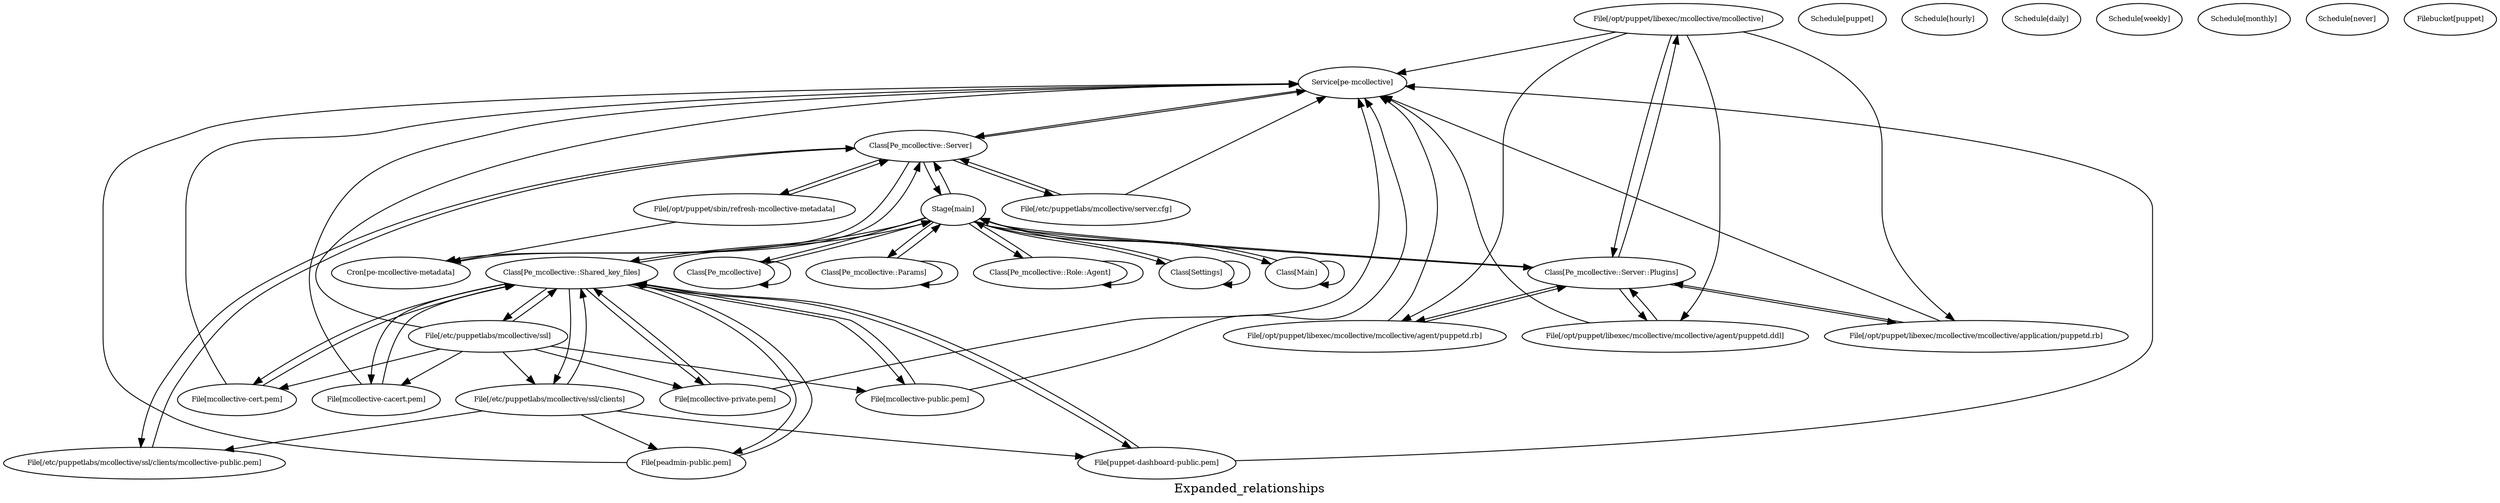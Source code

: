 digraph Expanded_relationships {
    label = "Expanded_relationships"
    "File[/opt/puppet/libexec/mcollective/mcollective]" [
        fontsize = 8,
        label = "File[/opt/puppet/libexec/mcollective/mcollective]"
    ]

    "Service[pe-mcollective]" [
        fontsize = 8,
        label = "Service[pe-mcollective]"
    ]

    "File[/opt/puppet/libexec/mcollective/mcollective/agent/puppetd.rb]" [
        fontsize = 8,
        label = "File[/opt/puppet/libexec/mcollective/mcollective/agent/puppetd.rb]"
    ]

    "File[/opt/puppet/libexec/mcollective/mcollective/agent/puppetd.ddl]" [
        fontsize = 8,
        label = "File[/opt/puppet/libexec/mcollective/mcollective/agent/puppetd.ddl]"
    ]

    "File[/opt/puppet/libexec/mcollective/mcollective/application/puppetd.rb]" [
        fontsize = 8,
        label = "File[/opt/puppet/libexec/mcollective/mcollective/application/puppetd.rb]"
    ]

    "File[/etc/puppetlabs/mcollective/ssl]" [
        fontsize = 8,
        label = "File[/etc/puppetlabs/mcollective/ssl]"
    ]

    "File[/etc/puppetlabs/mcollective/ssl/clients]" [
        fontsize = 8,
        label = "File[/etc/puppetlabs/mcollective/ssl/clients]"
    ]

    "File[mcollective-public.pem]" [
        fontsize = 8,
        label = "File[mcollective-public.pem]"
    ]

    "File[mcollective-private.pem]" [
        fontsize = 8,
        label = "File[mcollective-private.pem]"
    ]

    "File[mcollective-cert.pem]" [
        fontsize = 8,
        label = "File[mcollective-cert.pem]"
    ]

    "File[mcollective-cacert.pem]" [
        fontsize = 8,
        label = "File[mcollective-cacert.pem]"
    ]

    "File[peadmin-public.pem]" [
        fontsize = 8,
        label = "File[peadmin-public.pem]"
    ]

    "File[puppet-dashboard-public.pem]" [
        fontsize = 8,
        label = "File[puppet-dashboard-public.pem]"
    ]

    "File[/etc/puppetlabs/mcollective/ssl/clients/mcollective-public.pem]" [
        fontsize = 8,
        label = "File[/etc/puppetlabs/mcollective/ssl/clients/mcollective-public.pem]"
    ]

    "File[/etc/puppetlabs/mcollective/server.cfg]" [
        fontsize = 8,
        label = "File[/etc/puppetlabs/mcollective/server.cfg]"
    ]

    "File[/opt/puppet/sbin/refresh-mcollective-metadata]" [
        fontsize = 8,
        label = "File[/opt/puppet/sbin/refresh-mcollective-metadata]"
    ]

    "Cron[pe-mcollective-metadata]" [
        fontsize = 8,
        label = "Cron[pe-mcollective-metadata]"
    ]

    "Schedule[puppet]" [
        fontsize = 8,
        label = "Schedule[puppet]"
    ]

    "Schedule[hourly]" [
        fontsize = 8,
        label = "Schedule[hourly]"
    ]

    "Schedule[daily]" [
        fontsize = 8,
        label = "Schedule[daily]"
    ]

    "Schedule[weekly]" [
        fontsize = 8,
        label = "Schedule[weekly]"
    ]

    "Schedule[monthly]" [
        fontsize = 8,
        label = "Schedule[monthly]"
    ]

    "Schedule[never]" [
        fontsize = 8,
        label = "Schedule[never]"
    ]

    "Filebucket[puppet]" [
        fontsize = 8,
        label = "Filebucket[puppet]"
    ]

    "Stage[main]" [
        fontsize = 8,
        label = "Stage[main]"
    ]

    "Class[Settings]" [
        fontsize = 8,
        label = "Class[Settings]"
    ]

    "Class[Settings]" [
        fontsize = 8,
        label = "Class[Settings]"
    ]

    "Stage[main]" [
        fontsize = 8,
        label = "Stage[main]"
    ]

    "Class[Main]" [
        fontsize = 8,
        label = "Class[Main]"
    ]

    "Class[Main]" [
        fontsize = 8,
        label = "Class[Main]"
    ]

    "Class[Pe_mcollective]" [
        fontsize = 8,
        label = "Class[Pe_mcollective]"
    ]

    "Class[Pe_mcollective]" [
        fontsize = 8,
        label = "Class[Pe_mcollective]"
    ]

    "Class[Pe_mcollective::Params]" [
        fontsize = 8,
        label = "Class[Pe_mcollective::Params]"
    ]

    "Class[Pe_mcollective::Params]" [
        fontsize = 8,
        label = "Class[Pe_mcollective::Params]"
    ]

    "Class[Pe_mcollective::Role::Agent]" [
        fontsize = 8,
        label = "Class[Pe_mcollective::Role::Agent]"
    ]

    "Class[Pe_mcollective::Role::Agent]" [
        fontsize = 8,
        label = "Class[Pe_mcollective::Role::Agent]"
    ]

    "Class[Pe_mcollective::Server]" [
        fontsize = 8,
        label = "Class[Pe_mcollective::Server]"
    ]

    "Class[Pe_mcollective::Server]" [
        fontsize = 8,
        label = "Class[Pe_mcollective::Server]"
    ]

    "Class[Pe_mcollective::Server::Plugins]" [
        fontsize = 8,
        label = "Class[Pe_mcollective::Server::Plugins]"
    ]

    "Class[Pe_mcollective::Server::Plugins]" [
        fontsize = 8,
        label = "Class[Pe_mcollective::Server::Plugins]"
    ]

    "Class[Pe_mcollective::Shared_key_files]" [
        fontsize = 8,
        label = "Class[Pe_mcollective::Shared_key_files]"
    ]

    "Class[Pe_mcollective::Shared_key_files]" [
        fontsize = 8,
        label = "Class[Pe_mcollective::Shared_key_files]"
    ]

    "Class[Pe_mcollective::Server::Plugins]" -> "File[/opt/puppet/libexec/mcollective/mcollective]" [
        fontsize = 8
    ]

    "File[/opt/puppet/libexec/mcollective/mcollective]" -> "Service[pe-mcollective]" [
        fontsize = 8
    ]

    "File[/opt/puppet/libexec/mcollective/mcollective/agent/puppetd.rb]" -> "Service[pe-mcollective]" [
        fontsize = 8
    ]

    "File[/opt/puppet/libexec/mcollective/mcollective/agent/puppetd.ddl]" -> "Service[pe-mcollective]" [
        fontsize = 8
    ]

    "File[/opt/puppet/libexec/mcollective/mcollective/application/puppetd.rb]" -> "Service[pe-mcollective]" [
        fontsize = 8
    ]

    "File[/etc/puppetlabs/mcollective/ssl]" -> "Service[pe-mcollective]" [
        fontsize = 8
    ]

    "File[mcollective-public.pem]" -> "Service[pe-mcollective]" [
        fontsize = 8
    ]

    "File[mcollective-private.pem]" -> "Service[pe-mcollective]" [
        fontsize = 8
    ]

    "File[mcollective-cert.pem]" -> "Service[pe-mcollective]" [
        fontsize = 8
    ]

    "File[mcollective-cacert.pem]" -> "Service[pe-mcollective]" [
        fontsize = 8
    ]

    "File[peadmin-public.pem]" -> "Service[pe-mcollective]" [
        fontsize = 8
    ]

    "File[puppet-dashboard-public.pem]" -> "Service[pe-mcollective]" [
        fontsize = 8
    ]

    "File[/etc/puppetlabs/mcollective/server.cfg]" -> "Service[pe-mcollective]" [
        fontsize = 8
    ]

    "Class[Pe_mcollective::Server]" -> "Service[pe-mcollective]" [
        fontsize = 8
    ]

    "File[/opt/puppet/libexec/mcollective/mcollective]" -> "File[/opt/puppet/libexec/mcollective/mcollective/agent/puppetd.rb]" [
        fontsize = 8
    ]

    "Class[Pe_mcollective::Server::Plugins]" -> "File[/opt/puppet/libexec/mcollective/mcollective/agent/puppetd.rb]" [
        fontsize = 8
    ]

    "File[/opt/puppet/libexec/mcollective/mcollective]" -> "File[/opt/puppet/libexec/mcollective/mcollective/agent/puppetd.ddl]" [
        fontsize = 8
    ]

    "Class[Pe_mcollective::Server::Plugins]" -> "File[/opt/puppet/libexec/mcollective/mcollective/agent/puppetd.ddl]" [
        fontsize = 8
    ]

    "File[/opt/puppet/libexec/mcollective/mcollective]" -> "File[/opt/puppet/libexec/mcollective/mcollective/application/puppetd.rb]" [
        fontsize = 8
    ]

    "Class[Pe_mcollective::Server::Plugins]" -> "File[/opt/puppet/libexec/mcollective/mcollective/application/puppetd.rb]" [
        fontsize = 8
    ]

    "Class[Pe_mcollective::Shared_key_files]" -> "File[/etc/puppetlabs/mcollective/ssl]" [
        fontsize = 8
    ]

    "File[/etc/puppetlabs/mcollective/ssl]" -> "File[/etc/puppetlabs/mcollective/ssl/clients]" [
        fontsize = 8
    ]

    "Class[Pe_mcollective::Shared_key_files]" -> "File[/etc/puppetlabs/mcollective/ssl/clients]" [
        fontsize = 8
    ]

    "File[/etc/puppetlabs/mcollective/ssl]" -> "File[mcollective-public.pem]" [
        fontsize = 8
    ]

    "Class[Pe_mcollective::Shared_key_files]" -> "File[mcollective-public.pem]" [
        fontsize = 8
    ]

    "File[/etc/puppetlabs/mcollective/ssl]" -> "File[mcollective-private.pem]" [
        fontsize = 8
    ]

    "Class[Pe_mcollective::Shared_key_files]" -> "File[mcollective-private.pem]" [
        fontsize = 8
    ]

    "File[/etc/puppetlabs/mcollective/ssl]" -> "File[mcollective-cert.pem]" [
        fontsize = 8
    ]

    "Class[Pe_mcollective::Shared_key_files]" -> "File[mcollective-cert.pem]" [
        fontsize = 8
    ]

    "File[/etc/puppetlabs/mcollective/ssl]" -> "File[mcollective-cacert.pem]" [
        fontsize = 8
    ]

    "Class[Pe_mcollective::Shared_key_files]" -> "File[mcollective-cacert.pem]" [
        fontsize = 8
    ]

    "File[/etc/puppetlabs/mcollective/ssl/clients]" -> "File[peadmin-public.pem]" [
        fontsize = 8
    ]

    "Class[Pe_mcollective::Shared_key_files]" -> "File[peadmin-public.pem]" [
        fontsize = 8
    ]

    "File[/etc/puppetlabs/mcollective/ssl/clients]" -> "File[puppet-dashboard-public.pem]" [
        fontsize = 8
    ]

    "Class[Pe_mcollective::Shared_key_files]" -> "File[puppet-dashboard-public.pem]" [
        fontsize = 8
    ]

    "File[/etc/puppetlabs/mcollective/ssl/clients]" -> "File[/etc/puppetlabs/mcollective/ssl/clients/mcollective-public.pem]" [
        fontsize = 8
    ]

    "Class[Pe_mcollective::Server]" -> "File[/etc/puppetlabs/mcollective/ssl/clients/mcollective-public.pem]" [
        fontsize = 8
    ]

    "Class[Pe_mcollective::Server]" -> "File[/etc/puppetlabs/mcollective/server.cfg]" [
        fontsize = 8
    ]

    "Class[Pe_mcollective::Server]" -> "File[/opt/puppet/sbin/refresh-mcollective-metadata]" [
        fontsize = 8
    ]

    "File[/opt/puppet/sbin/refresh-mcollective-metadata]" -> "Cron[pe-mcollective-metadata]" [
        fontsize = 8
    ]

    "Class[Pe_mcollective::Server]" -> "Cron[pe-mcollective-metadata]" [
        fontsize = 8
    ]

    "Stage[main]" -> "Class[Settings]" [
        fontsize = 8
    ]

    "Class[Settings]" -> "Class[Settings]" [
        fontsize = 8
    ]

    "Class[Settings]" -> "Stage[main]" [
        fontsize = 8
    ]

    "Class[Main]" -> "Stage[main]" [
        fontsize = 8
    ]

    "Class[Pe_mcollective]" -> "Stage[main]" [
        fontsize = 8
    ]

    "Class[Pe_mcollective::Params]" -> "Stage[main]" [
        fontsize = 8
    ]

    "Class[Pe_mcollective::Role::Agent]" -> "Stage[main]" [
        fontsize = 8
    ]

    "Class[Pe_mcollective::Server]" -> "Stage[main]" [
        fontsize = 8
    ]

    "Class[Pe_mcollective::Server::Plugins]" -> "Stage[main]" [
        fontsize = 8
    ]

    "Class[Pe_mcollective::Shared_key_files]" -> "Stage[main]" [
        fontsize = 8
    ]

    "Stage[main]" -> "Class[Main]" [
        fontsize = 8
    ]

    "Class[Main]" -> "Class[Main]" [
        fontsize = 8
    ]

    "Stage[main]" -> "Class[Pe_mcollective]" [
        fontsize = 8
    ]

    "Class[Pe_mcollective]" -> "Class[Pe_mcollective]" [
        fontsize = 8
    ]

    "Stage[main]" -> "Class[Pe_mcollective::Params]" [
        fontsize = 8
    ]

    "Class[Pe_mcollective::Params]" -> "Class[Pe_mcollective::Params]" [
        fontsize = 8
    ]

    "Stage[main]" -> "Class[Pe_mcollective::Role::Agent]" [
        fontsize = 8
    ]

    "Class[Pe_mcollective::Role::Agent]" -> "Class[Pe_mcollective::Role::Agent]" [
        fontsize = 8
    ]

    "Stage[main]" -> "Class[Pe_mcollective::Server]" [
        fontsize = 8
    ]

    "File[/etc/puppetlabs/mcollective/ssl/clients/mcollective-public.pem]" -> "Class[Pe_mcollective::Server]" [
        fontsize = 8
    ]

    "File[/etc/puppetlabs/mcollective/server.cfg]" -> "Class[Pe_mcollective::Server]" [
        fontsize = 8
    ]

    "Service[pe-mcollective]" -> "Class[Pe_mcollective::Server]" [
        fontsize = 8
    ]

    "File[/opt/puppet/sbin/refresh-mcollective-metadata]" -> "Class[Pe_mcollective::Server]" [
        fontsize = 8
    ]

    "Cron[pe-mcollective-metadata]" -> "Class[Pe_mcollective::Server]" [
        fontsize = 8
    ]

    "Stage[main]" -> "Class[Pe_mcollective::Server::Plugins]" [
        fontsize = 8
    ]

    "File[/opt/puppet/libexec/mcollective/mcollective]" -> "Class[Pe_mcollective::Server::Plugins]" [
        fontsize = 8
    ]

    "File[/opt/puppet/libexec/mcollective/mcollective/agent/puppetd.rb]" -> "Class[Pe_mcollective::Server::Plugins]" [
        fontsize = 8
    ]

    "File[/opt/puppet/libexec/mcollective/mcollective/agent/puppetd.ddl]" -> "Class[Pe_mcollective::Server::Plugins]" [
        fontsize = 8
    ]

    "File[/opt/puppet/libexec/mcollective/mcollective/application/puppetd.rb]" -> "Class[Pe_mcollective::Server::Plugins]" [
        fontsize = 8
    ]

    "Stage[main]" -> "Class[Pe_mcollective::Shared_key_files]" [
        fontsize = 8
    ]

    "File[/etc/puppetlabs/mcollective/ssl]" -> "Class[Pe_mcollective::Shared_key_files]" [
        fontsize = 8
    ]

    "File[/etc/puppetlabs/mcollective/ssl/clients]" -> "Class[Pe_mcollective::Shared_key_files]" [
        fontsize = 8
    ]

    "File[mcollective-public.pem]" -> "Class[Pe_mcollective::Shared_key_files]" [
        fontsize = 8
    ]

    "File[mcollective-private.pem]" -> "Class[Pe_mcollective::Shared_key_files]" [
        fontsize = 8
    ]

    "File[mcollective-cert.pem]" -> "Class[Pe_mcollective::Shared_key_files]" [
        fontsize = 8
    ]

    "File[mcollective-cacert.pem]" -> "Class[Pe_mcollective::Shared_key_files]" [
        fontsize = 8
    ]

    "File[peadmin-public.pem]" -> "Class[Pe_mcollective::Shared_key_files]" [
        fontsize = 8
    ]

    "File[puppet-dashboard-public.pem]" -> "Class[Pe_mcollective::Shared_key_files]" [
        fontsize = 8
    ]

}
